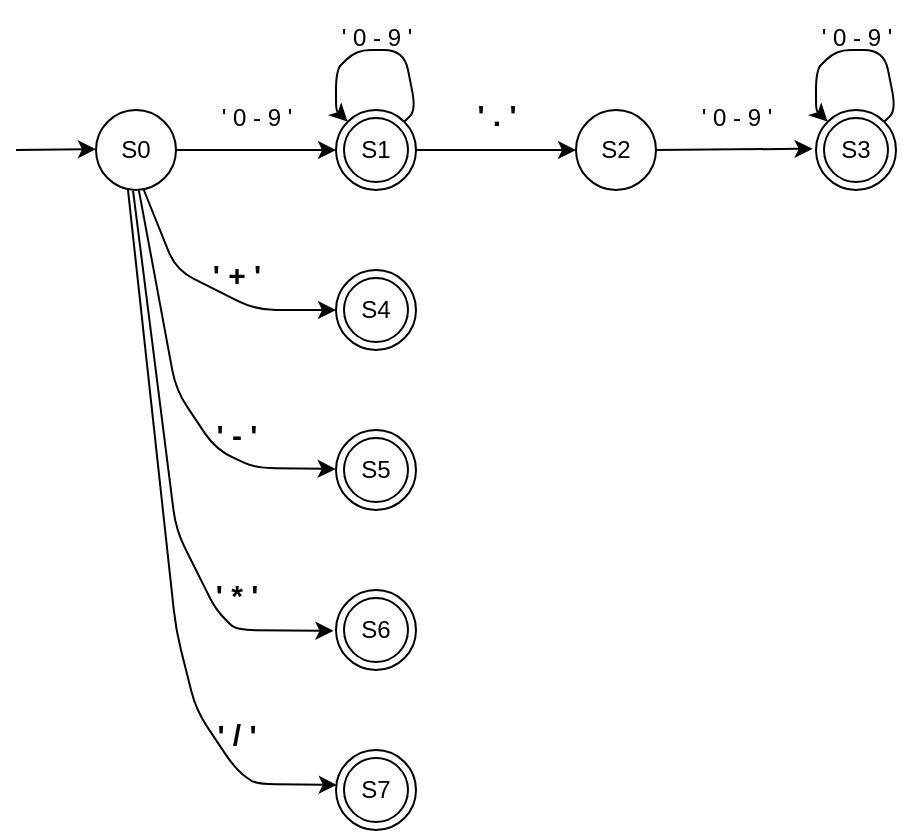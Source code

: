<mxfile version="14.7.3" type="device"><diagram id="prtHgNgQTEPvFCAcTncT" name="Page-1"><mxGraphModel dx="942" dy="582" grid="1" gridSize="10" guides="1" tooltips="1" connect="1" arrows="1" fold="1" page="1" pageScale="1" pageWidth="827" pageHeight="1169" math="0" shadow="0"><root><mxCell id="0"/><mxCell id="1" parent="0"/><mxCell id="piXpluMfeObjh2lfQ7Dt-1" value="S0" style="ellipse;whiteSpace=wrap;html=1;aspect=fixed;" parent="1" vertex="1"><mxGeometry x="120" y="120" width="40" height="40" as="geometry"/></mxCell><mxCell id="piXpluMfeObjh2lfQ7Dt-2" value="S2" style="ellipse;whiteSpace=wrap;html=1;aspect=fixed;" parent="1" vertex="1"><mxGeometry x="360" y="120" width="40" height="40" as="geometry"/></mxCell><mxCell id="piXpluMfeObjh2lfQ7Dt-3" value="S1" style="ellipse;shape=doubleEllipse;whiteSpace=wrap;html=1;aspect=fixed;" parent="1" vertex="1"><mxGeometry x="240" y="120" width="40" height="40" as="geometry"/></mxCell><mxCell id="piXpluMfeObjh2lfQ7Dt-4" value="S3" style="ellipse;shape=doubleEllipse;whiteSpace=wrap;html=1;aspect=fixed;" parent="1" vertex="1"><mxGeometry x="480" y="120" width="40" height="40" as="geometry"/></mxCell><mxCell id="piXpluMfeObjh2lfQ7Dt-5" value="S4" style="ellipse;shape=doubleEllipse;whiteSpace=wrap;html=1;aspect=fixed;" parent="1" vertex="1"><mxGeometry x="240" y="200" width="40" height="40" as="geometry"/></mxCell><mxCell id="piXpluMfeObjh2lfQ7Dt-6" value="S5" style="ellipse;shape=doubleEllipse;whiteSpace=wrap;html=1;aspect=fixed;" parent="1" vertex="1"><mxGeometry x="240" y="280" width="40" height="40" as="geometry"/></mxCell><mxCell id="piXpluMfeObjh2lfQ7Dt-7" value="S6" style="ellipse;shape=doubleEllipse;whiteSpace=wrap;html=1;aspect=fixed;" parent="1" vertex="1"><mxGeometry x="240" y="360" width="40" height="40" as="geometry"/></mxCell><mxCell id="piXpluMfeObjh2lfQ7Dt-8" value="S7" style="ellipse;shape=doubleEllipse;whiteSpace=wrap;html=1;aspect=fixed;" parent="1" vertex="1"><mxGeometry x="240" y="440" width="40" height="40" as="geometry"/></mxCell><mxCell id="piXpluMfeObjh2lfQ7Dt-9" value="" style="endArrow=classic;html=1;" parent="1" edge="1"><mxGeometry width="50" height="50" relative="1" as="geometry"><mxPoint x="80" y="140" as="sourcePoint"/><mxPoint x="120" y="139.58" as="targetPoint"/></mxGeometry></mxCell><mxCell id="piXpluMfeObjh2lfQ7Dt-10" value="" style="endArrow=classic;html=1;entryX=0;entryY=0.5;entryDx=0;entryDy=0;exitX=1;exitY=0.5;exitDx=0;exitDy=0;" parent="1" source="piXpluMfeObjh2lfQ7Dt-1" target="piXpluMfeObjh2lfQ7Dt-3" edge="1"><mxGeometry width="50" height="50" relative="1" as="geometry"><mxPoint x="170" y="140" as="sourcePoint"/><mxPoint x="210" y="139.58" as="targetPoint"/></mxGeometry></mxCell><mxCell id="piXpluMfeObjh2lfQ7Dt-11" value="" style="endArrow=classic;html=1;exitX=1;exitY=0.5;exitDx=0;exitDy=0;entryX=0;entryY=0.5;entryDx=0;entryDy=0;" parent="1" source="piXpluMfeObjh2lfQ7Dt-3" target="piXpluMfeObjh2lfQ7Dt-2" edge="1"><mxGeometry width="50" height="50" relative="1" as="geometry"><mxPoint x="290" y="140" as="sourcePoint"/><mxPoint x="330" y="139.58" as="targetPoint"/></mxGeometry></mxCell><mxCell id="piXpluMfeObjh2lfQ7Dt-12" value="" style="endArrow=classic;html=1;exitX=1;exitY=0.5;exitDx=0;exitDy=0;entryX=-0.042;entryY=0.484;entryDx=0;entryDy=0;entryPerimeter=0;" parent="1" source="piXpluMfeObjh2lfQ7Dt-2" target="piXpluMfeObjh2lfQ7Dt-4" edge="1"><mxGeometry width="50" height="50" relative="1" as="geometry"><mxPoint x="414" y="140" as="sourcePoint"/><mxPoint x="454" y="139.58" as="targetPoint"/></mxGeometry></mxCell><mxCell id="piXpluMfeObjh2lfQ7Dt-22" value="" style="endArrow=classic;html=1;" parent="1" source="piXpluMfeObjh2lfQ7Dt-4" target="piXpluMfeObjh2lfQ7Dt-4" edge="1"><mxGeometry width="50" height="50" relative="1" as="geometry"><mxPoint x="500" y="110" as="sourcePoint"/><mxPoint x="480" y="100" as="targetPoint"/><Array as="points"><mxPoint x="520" y="120"/><mxPoint x="514" y="90"/><mxPoint x="490" y="90"/><mxPoint x="480" y="100"/><mxPoint x="480" y="120"/></Array></mxGeometry></mxCell><mxCell id="piXpluMfeObjh2lfQ7Dt-23" value="" style="endArrow=classic;html=1;" parent="1" edge="1"><mxGeometry width="50" height="50" relative="1" as="geometry"><mxPoint x="274.14" y="125.86" as="sourcePoint"/><mxPoint x="245.856" y="125.86" as="targetPoint"/><Array as="points"><mxPoint x="279.998" y="120.002"/><mxPoint x="273.998" y="90.002"/><mxPoint x="249.998" y="90.002"/><mxPoint x="239.998" y="100.002"/><mxPoint x="239.998" y="120.002"/></Array></mxGeometry></mxCell><mxCell id="piXpluMfeObjh2lfQ7Dt-25" value="" style="endArrow=classic;html=1;exitX=0.598;exitY=1;exitDx=0;exitDy=0;exitPerimeter=0;entryX=0;entryY=0.5;entryDx=0;entryDy=0;" parent="1" source="piXpluMfeObjh2lfQ7Dt-1" target="piXpluMfeObjh2lfQ7Dt-5" edge="1"><mxGeometry width="50" height="50" relative="1" as="geometry"><mxPoint x="140" y="220" as="sourcePoint"/><mxPoint x="230" y="260" as="targetPoint"/><Array as="points"><mxPoint x="160" y="200"/><mxPoint x="200" y="220"/></Array></mxGeometry></mxCell><mxCell id="piXpluMfeObjh2lfQ7Dt-26" value="" style="endArrow=classic;html=1;entryX=-0.004;entryY=0.488;entryDx=0;entryDy=0;entryPerimeter=0;exitX=0.536;exitY=1.004;exitDx=0;exitDy=0;exitPerimeter=0;" parent="1" source="piXpluMfeObjh2lfQ7Dt-1" target="piXpluMfeObjh2lfQ7Dt-6" edge="1"><mxGeometry width="50" height="50" relative="1" as="geometry"><mxPoint x="138" y="160" as="sourcePoint"/><mxPoint x="203.88" y="320.6" as="targetPoint"/><Array as="points"><mxPoint x="160" y="260"/><mxPoint x="180" y="290"/><mxPoint x="200" y="299"/></Array></mxGeometry></mxCell><mxCell id="piXpluMfeObjh2lfQ7Dt-28" value="" style="endArrow=classic;html=1;exitX=0.463;exitY=1.007;exitDx=0;exitDy=0;exitPerimeter=0;entryX=-0.031;entryY=0.51;entryDx=0;entryDy=0;entryPerimeter=0;" parent="1" source="piXpluMfeObjh2lfQ7Dt-1" target="piXpluMfeObjh2lfQ7Dt-7" edge="1"><mxGeometry width="50" height="50" relative="1" as="geometry"><mxPoint x="130" y="230" as="sourcePoint"/><mxPoint x="230.4" y="409.4" as="targetPoint"/><Array as="points"><mxPoint x="160" y="330"/><mxPoint x="170" y="350"/><mxPoint x="180" y="370"/><mxPoint x="190" y="380"/></Array></mxGeometry></mxCell><mxCell id="piXpluMfeObjh2lfQ7Dt-29" value="" style="endArrow=classic;html=1;exitX=0.399;exitY=0.993;exitDx=0;exitDy=0;exitPerimeter=0;entryX=0.01;entryY=0.437;entryDx=0;entryDy=0;entryPerimeter=0;" parent="1" source="piXpluMfeObjh2lfQ7Dt-1" target="piXpluMfeObjh2lfQ7Dt-8" edge="1"><mxGeometry width="50" height="50" relative="1" as="geometry"><mxPoint x="130" y="170" as="sourcePoint"/><mxPoint x="239" y="464" as="targetPoint"/><Array as="points"><mxPoint x="160" y="380"/><mxPoint x="170" y="420"/><mxPoint x="190" y="450"/><mxPoint x="200" y="457"/></Array></mxGeometry></mxCell><mxCell id="piXpluMfeObjh2lfQ7Dt-30" value="&lt;font style=&quot;font-weight: normal ; font-size: 12px&quot;&gt;' 0 - 9 '&lt;/font&gt;" style="text;strokeColor=none;fillColor=none;html=1;fontSize=24;fontStyle=1;verticalAlign=middle;align=center;" parent="1" vertex="1"><mxGeometry x="170" y="110" width="60" height="20" as="geometry"/></mxCell><mxCell id="piXpluMfeObjh2lfQ7Dt-31" value="&lt;font style=&quot;font-weight: normal ; font-size: 12px&quot;&gt;' 0 - 9 '&lt;/font&gt;" style="text;strokeColor=none;fillColor=none;html=1;fontSize=24;fontStyle=1;verticalAlign=middle;align=center;" parent="1" vertex="1"><mxGeometry x="230" y="70" width="60" height="20" as="geometry"/></mxCell><mxCell id="piXpluMfeObjh2lfQ7Dt-32" value="&lt;font style=&quot;font-weight: normal ; font-size: 12px&quot;&gt;' 0 - 9 '&lt;/font&gt;" style="text;strokeColor=none;fillColor=none;html=1;fontSize=24;fontStyle=1;verticalAlign=middle;align=center;" parent="1" vertex="1"><mxGeometry x="410" y="110" width="60" height="20" as="geometry"/></mxCell><mxCell id="piXpluMfeObjh2lfQ7Dt-33" value="&lt;font style=&quot;font-weight: normal ; font-size: 12px&quot;&gt;' 0 - 9 '&lt;/font&gt;" style="text;strokeColor=none;fillColor=none;html=1;fontSize=24;fontStyle=1;verticalAlign=middle;align=center;" parent="1" vertex="1"><mxGeometry x="470" y="70" width="60" height="20" as="geometry"/></mxCell><mxCell id="piXpluMfeObjh2lfQ7Dt-34" value="&lt;font style=&quot;font-size: 15px&quot;&gt;' . '&lt;/font&gt;" style="text;strokeColor=none;fillColor=none;html=1;fontSize=24;fontStyle=1;verticalAlign=middle;align=center;" parent="1" vertex="1"><mxGeometry x="300" y="110" width="40" height="20" as="geometry"/></mxCell><mxCell id="piXpluMfeObjh2lfQ7Dt-35" value="&lt;font style=&quot;font-size: 15px&quot;&gt;' + '&lt;/font&gt;" style="text;strokeColor=none;fillColor=none;html=1;fontSize=24;fontStyle=1;verticalAlign=middle;align=center;" parent="1" vertex="1"><mxGeometry x="170" y="190" width="40" height="20" as="geometry"/></mxCell><mxCell id="piXpluMfeObjh2lfQ7Dt-36" value="&lt;font style=&quot;font-size: 15px&quot;&gt;' - '&lt;/font&gt;" style="text;strokeColor=none;fillColor=none;html=1;fontSize=24;fontStyle=1;verticalAlign=middle;align=center;" parent="1" vertex="1"><mxGeometry x="170" y="270" width="40" height="20" as="geometry"/></mxCell><mxCell id="piXpluMfeObjh2lfQ7Dt-37" value="&lt;font style=&quot;font-size: 15px&quot;&gt;' * '&lt;/font&gt;" style="text;strokeColor=none;fillColor=none;html=1;fontSize=24;fontStyle=1;verticalAlign=middle;align=center;" parent="1" vertex="1"><mxGeometry x="170" y="350" width="40" height="20" as="geometry"/></mxCell><mxCell id="piXpluMfeObjh2lfQ7Dt-38" value="&lt;font style=&quot;font-size: 15px&quot;&gt;' / '&lt;/font&gt;" style="text;strokeColor=none;fillColor=none;html=1;fontSize=24;fontStyle=1;verticalAlign=middle;align=center;" parent="1" vertex="1"><mxGeometry x="170" y="420" width="40" height="20" as="geometry"/></mxCell></root></mxGraphModel></diagram></mxfile>